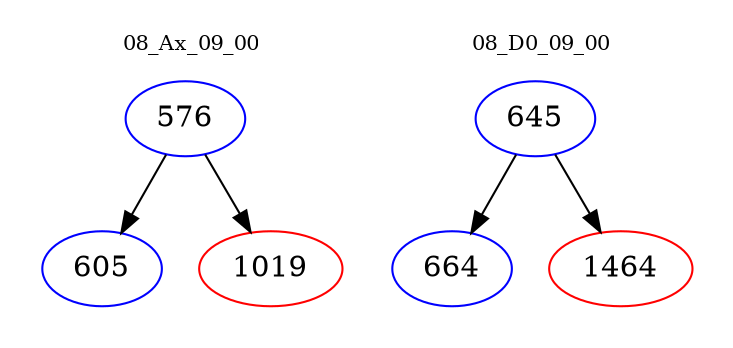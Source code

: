 digraph{
subgraph cluster_0 {
color = white
label = "08_Ax_09_00";
fontsize=10;
T0_576 [label="576", color="blue"]
T0_576 -> T0_605 [color="black"]
T0_605 [label="605", color="blue"]
T0_576 -> T0_1019 [color="black"]
T0_1019 [label="1019", color="red"]
}
subgraph cluster_1 {
color = white
label = "08_D0_09_00";
fontsize=10;
T1_645 [label="645", color="blue"]
T1_645 -> T1_664 [color="black"]
T1_664 [label="664", color="blue"]
T1_645 -> T1_1464 [color="black"]
T1_1464 [label="1464", color="red"]
}
}
